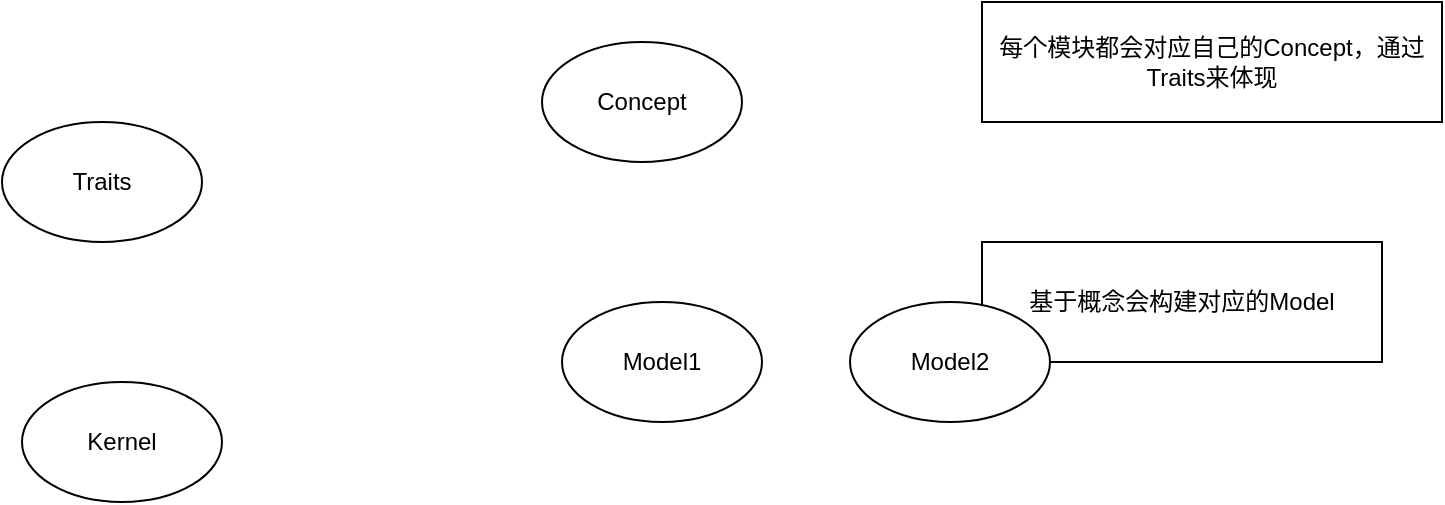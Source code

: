 <mxfile version="12.9.3" type="device" pages="2"><diagram id="1RQ4aYEwX9HyllyG3-dx" name="overall"><mxGraphModel dx="1086" dy="813" grid="1" gridSize="10" guides="1" tooltips="1" connect="1" arrows="1" fold="1" page="1" pageScale="1" pageWidth="827" pageHeight="1169" math="0" shadow="0"><root><mxCell id="0"/><mxCell id="1" parent="0"/><mxCell id="LcCRF7AFil3JBLu7sk8X-1" value="Concept" style="ellipse;whiteSpace=wrap;html=1;" vertex="1" parent="1"><mxGeometry x="340" y="60" width="100" height="60" as="geometry"/></mxCell><mxCell id="LcCRF7AFil3JBLu7sk8X-3" value="每个模块都会对应自己的Concept，通过Traits来体现" style="rounded=0;whiteSpace=wrap;html=1;" vertex="1" parent="1"><mxGeometry x="560" y="40" width="230" height="60" as="geometry"/></mxCell><mxCell id="LcCRF7AFil3JBLu7sk8X-5" value="基于概念会构建对应的Model" style="rounded=0;whiteSpace=wrap;html=1;" vertex="1" parent="1"><mxGeometry x="560" y="160" width="200" height="60" as="geometry"/></mxCell><mxCell id="LcCRF7AFil3JBLu7sk8X-6" value="Model1" style="ellipse;whiteSpace=wrap;html=1;" vertex="1" parent="1"><mxGeometry x="350" y="190" width="100" height="60" as="geometry"/></mxCell><mxCell id="LcCRF7AFil3JBLu7sk8X-7" value="Model2" style="ellipse;whiteSpace=wrap;html=1;" vertex="1" parent="1"><mxGeometry x="494" y="190" width="100" height="60" as="geometry"/></mxCell><mxCell id="LcCRF7AFil3JBLu7sk8X-8" value="Traits" style="ellipse;whiteSpace=wrap;html=1;" vertex="1" parent="1"><mxGeometry x="70" y="100" width="100" height="60" as="geometry"/></mxCell><mxCell id="Awb-P9rzdUJE8sKJj9mM-1" value="Kernel" style="ellipse;whiteSpace=wrap;html=1;" vertex="1" parent="1"><mxGeometry x="80" y="230" width="100" height="60" as="geometry"/></mxCell></root></mxGraphModel></diagram><diagram id="F3PNrDoyWZmN1szuGgD-" name="overall_example"><mxGraphModel dx="1086" dy="813" grid="1" gridSize="10" guides="1" tooltips="1" connect="1" arrows="1" fold="1" page="1" pageScale="1" pageWidth="827" pageHeight="1169" math="0" shadow="0"><root><mxCell id="c6_RHw_fsfgAmh6H9V9b-0"/><mxCell id="c6_RHw_fsfgAmh6H9V9b-1" parent="c6_RHw_fsfgAmh6H9V9b-0"/><mxCell id="c6_RHw_fsfgAmh6H9V9b-3" value="ConvexHullTraits_2" style="rounded=1;whiteSpace=wrap;html=1;" vertex="1" parent="c6_RHw_fsfgAmh6H9V9b-1"><mxGeometry x="80" y="90" width="120" height="60" as="geometry"/></mxCell><mxCell id="c6_RHw_fsfgAmh6H9V9b-4" value="&lt;code&gt;&lt;a class=&quot;el&quot; href=&quot;https://doc.cgal.org/latest/Convex_hull_2/classCGAL_1_1Convex__hull__constructive__traits__2.html&quot; title=&quot;The class Convex_hull_constructive_traits_2 serves as a traits class for all the two-dimensional conv...&quot;&gt;CGAL::Convex_hull_constructive_traits_2&lt;/a&gt;&amp;lt;R&amp;gt;&lt;/code&gt;" style="rounded=1;whiteSpace=wrap;html=1;" vertex="1" parent="c6_RHw_fsfgAmh6H9V9b-1"><mxGeometry x="80" y="200" width="270" height="60" as="geometry"/></mxCell><mxCell id="c6_RHw_fsfgAmh6H9V9b-5" value="&lt;code&gt;&lt;a class=&quot;el&quot; href=&quot;https://doc.cgal.org/latest/Convex_hull_2/classCGAL_1_1Convex__hull__traits__2.html&quot; title=&quot;The class Convex_hull_traits_2 serves as a traits class for all the two-dimensional convex hull and e...&quot;&gt;CGAL::Convex_hull_traits_2&lt;/a&gt;&amp;lt;R&amp;gt;&lt;/code&gt;" style="rounded=1;whiteSpace=wrap;html=1;" vertex="1" parent="c6_RHw_fsfgAmh6H9V9b-1"><mxGeometry x="80" y="290" width="270" height="60" as="geometry"/></mxCell><mxCell id="c6_RHw_fsfgAmh6H9V9b-6" value="&lt;code&gt;&lt;a class=&quot;el&quot; href=&quot;https://doc.cgal.org/latest/Convex_hull_2/classCGAL_1_1Convex__hull__traits__adapter__2.html&quot; title=&quot;The class Convex_hull_traits_adapter_2 serves as a traits class for all the two-dimensional convex hu...&quot;&gt;CGAL::Convex_hull_traits_adapter_2&lt;/a&gt;&amp;lt;R&amp;gt;&lt;/code&gt;" style="rounded=1;whiteSpace=wrap;html=1;" vertex="1" parent="c6_RHw_fsfgAmh6H9V9b-1"><mxGeometry x="80" y="380" width="270" height="60" as="geometry"/></mxCell><mxCell id="c6_RHw_fsfgAmh6H9V9b-7" value="&lt;code&gt;&lt;a class=&quot;elRef&quot; href=&quot;https://doc.cgal.org/latest/Kernel_23/classCGAL_1_1Projection__traits__xy__3.html&quot;&gt;CGAL::Projection_traits_xy_3&lt;/a&gt;&amp;lt;K&amp;gt;&lt;/code&gt;" style="rounded=1;whiteSpace=wrap;html=1;" vertex="1" parent="c6_RHw_fsfgAmh6H9V9b-1"><mxGeometry x="80" y="460" width="270" height="60" as="geometry"/></mxCell><mxCell id="c6_RHw_fsfgAmh6H9V9b-8" value="&lt;code&gt;&lt;a class=&quot;elRef&quot; href=&quot;https://doc.cgal.org/latest/Kernel_23/classCGAL_1_1Projection__traits__yz__3.html&quot;&gt;CGAL::Projection_traits_yz_3&lt;/a&gt;&amp;lt;K&amp;gt;&lt;/code&gt;" style="rounded=1;whiteSpace=wrap;html=1;" vertex="1" parent="c6_RHw_fsfgAmh6H9V9b-1"><mxGeometry x="80" y="540" width="270" height="60" as="geometry"/></mxCell><mxCell id="c6_RHw_fsfgAmh6H9V9b-9" value="&lt;code&gt;&lt;a class=&quot;elRef&quot; href=&quot;https://doc.cgal.org/latest/Kernel_23/classCGAL_1_1Projection__traits__xz__3.html&quot;&gt;CGAL::Projection_traits_xz_3&lt;/a&gt;&amp;lt;K&amp;gt;&lt;/code&gt;" style="rounded=1;whiteSpace=wrap;html=1;" vertex="1" parent="c6_RHw_fsfgAmh6H9V9b-1"><mxGeometry x="80" y="630" width="270" height="60" as="geometry"/></mxCell></root></mxGraphModel></diagram></mxfile>